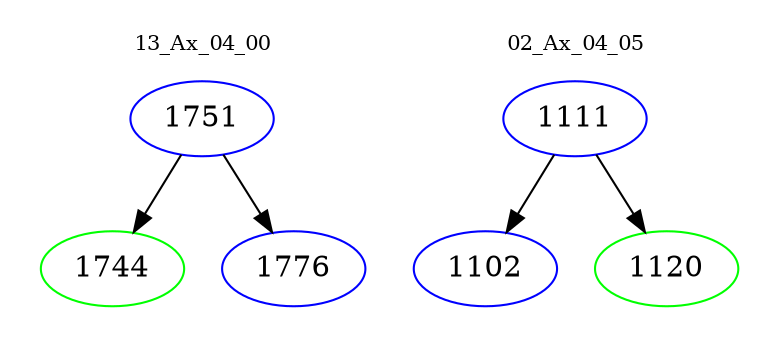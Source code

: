 digraph{
subgraph cluster_0 {
color = white
label = "13_Ax_04_00";
fontsize=10;
T0_1751 [label="1751", color="blue"]
T0_1751 -> T0_1744 [color="black"]
T0_1744 [label="1744", color="green"]
T0_1751 -> T0_1776 [color="black"]
T0_1776 [label="1776", color="blue"]
}
subgraph cluster_1 {
color = white
label = "02_Ax_04_05";
fontsize=10;
T1_1111 [label="1111", color="blue"]
T1_1111 -> T1_1102 [color="black"]
T1_1102 [label="1102", color="blue"]
T1_1111 -> T1_1120 [color="black"]
T1_1120 [label="1120", color="green"]
}
}
